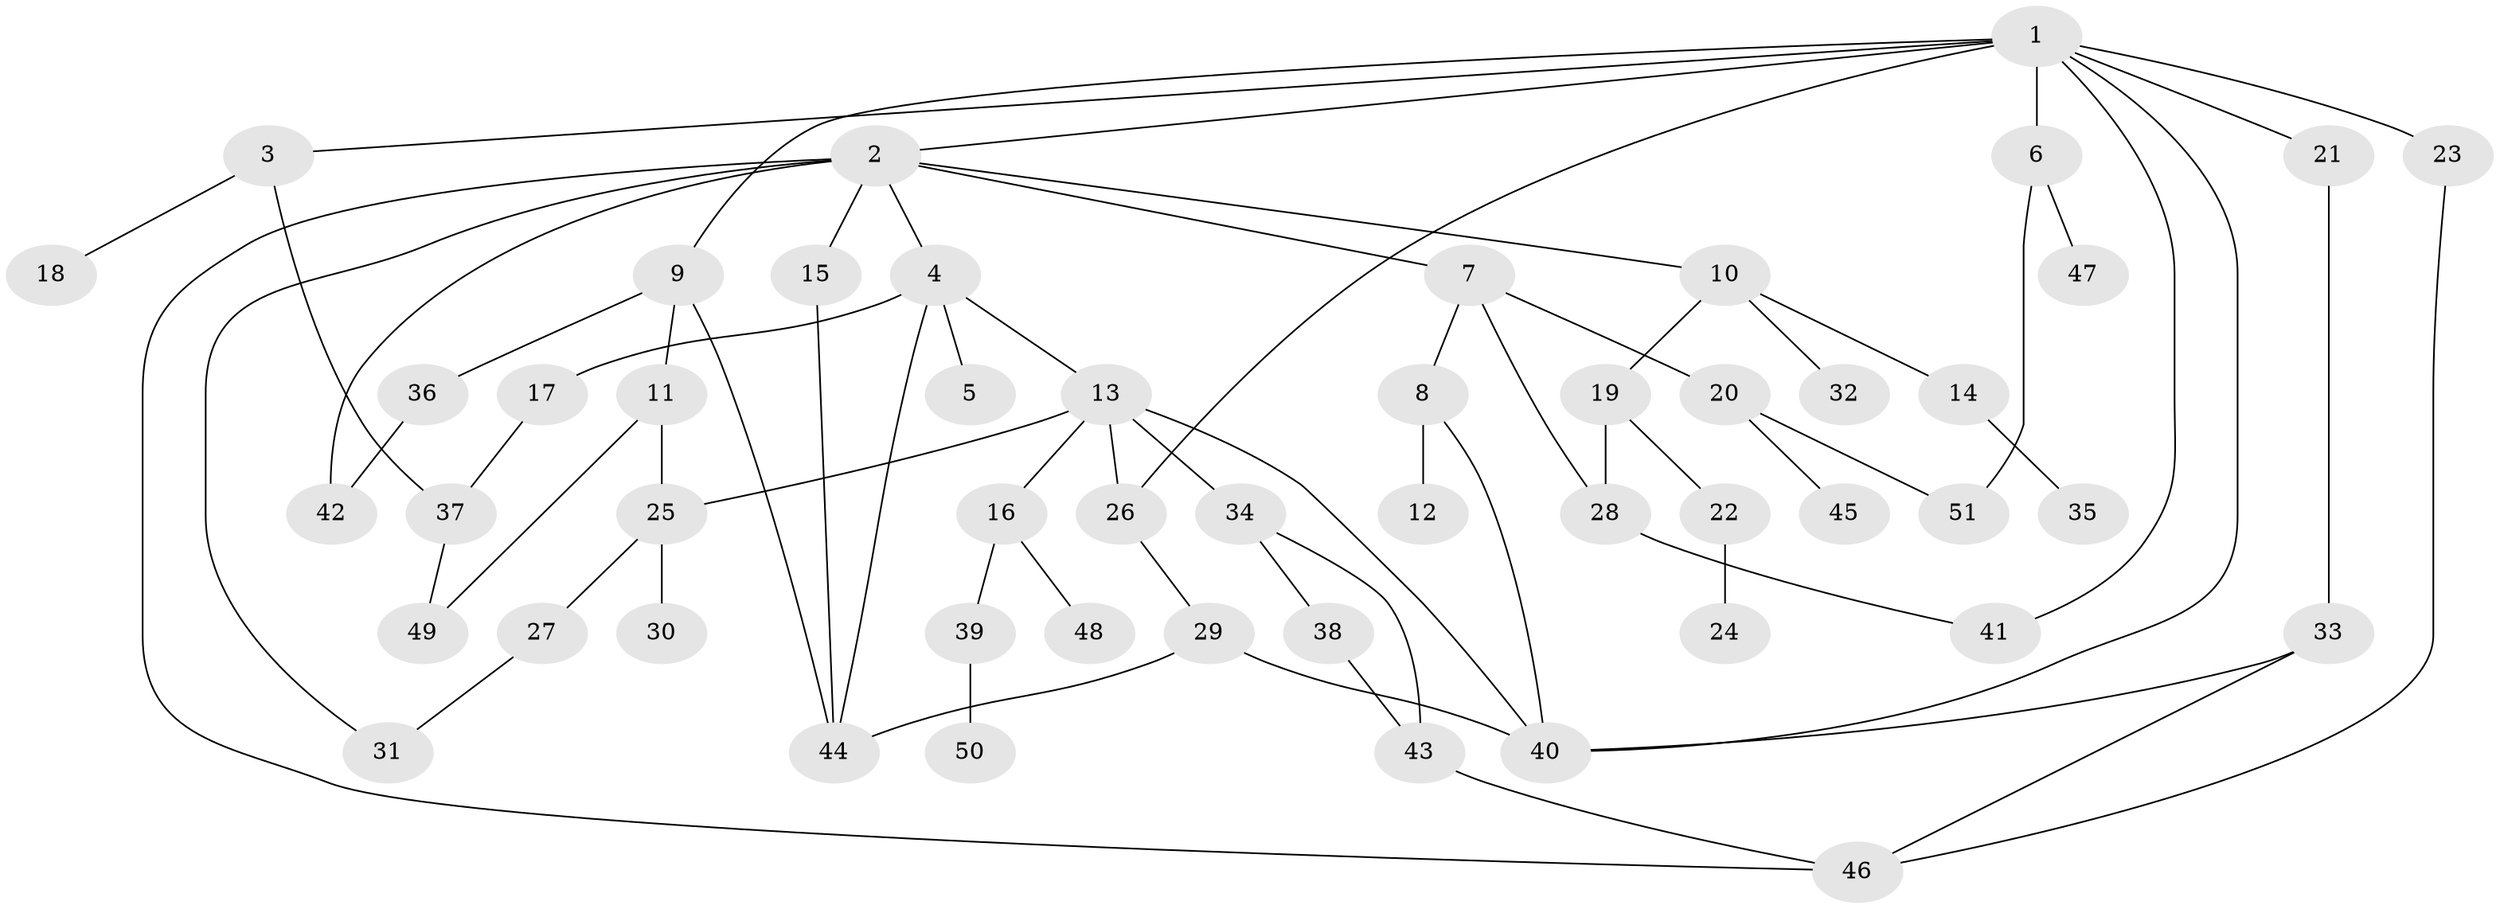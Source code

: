 // coarse degree distribution, {9: 0.04, 8: 0.04, 4: 0.24, 10: 0.04, 1: 0.2, 2: 0.24, 5: 0.04, 3: 0.12, 6: 0.04}
// Generated by graph-tools (version 1.1) at 2025/17/03/04/25 18:17:00]
// undirected, 51 vertices, 70 edges
graph export_dot {
graph [start="1"]
  node [color=gray90,style=filled];
  1;
  2;
  3;
  4;
  5;
  6;
  7;
  8;
  9;
  10;
  11;
  12;
  13;
  14;
  15;
  16;
  17;
  18;
  19;
  20;
  21;
  22;
  23;
  24;
  25;
  26;
  27;
  28;
  29;
  30;
  31;
  32;
  33;
  34;
  35;
  36;
  37;
  38;
  39;
  40;
  41;
  42;
  43;
  44;
  45;
  46;
  47;
  48;
  49;
  50;
  51;
  1 -- 2;
  1 -- 3;
  1 -- 6;
  1 -- 9;
  1 -- 21;
  1 -- 23;
  1 -- 26;
  1 -- 41;
  1 -- 40;
  2 -- 4;
  2 -- 7;
  2 -- 10;
  2 -- 15;
  2 -- 46;
  2 -- 42;
  2 -- 31;
  3 -- 18;
  3 -- 37;
  4 -- 5;
  4 -- 13;
  4 -- 17;
  4 -- 44;
  6 -- 47;
  6 -- 51;
  7 -- 8;
  7 -- 20;
  7 -- 28;
  8 -- 12;
  8 -- 40;
  9 -- 11;
  9 -- 36;
  9 -- 44;
  10 -- 14;
  10 -- 19;
  10 -- 32;
  11 -- 25;
  11 -- 49;
  13 -- 16;
  13 -- 34;
  13 -- 40;
  13 -- 26;
  13 -- 25;
  14 -- 35;
  15 -- 44;
  16 -- 39;
  16 -- 48;
  17 -- 37;
  19 -- 22;
  19 -- 28;
  20 -- 45;
  20 -- 51;
  21 -- 33;
  22 -- 24;
  23 -- 46;
  25 -- 27;
  25 -- 30;
  26 -- 29;
  27 -- 31;
  28 -- 41;
  29 -- 40;
  29 -- 44;
  33 -- 46;
  33 -- 40;
  34 -- 38;
  34 -- 43;
  36 -- 42;
  37 -- 49;
  38 -- 43;
  39 -- 50;
  43 -- 46;
}

